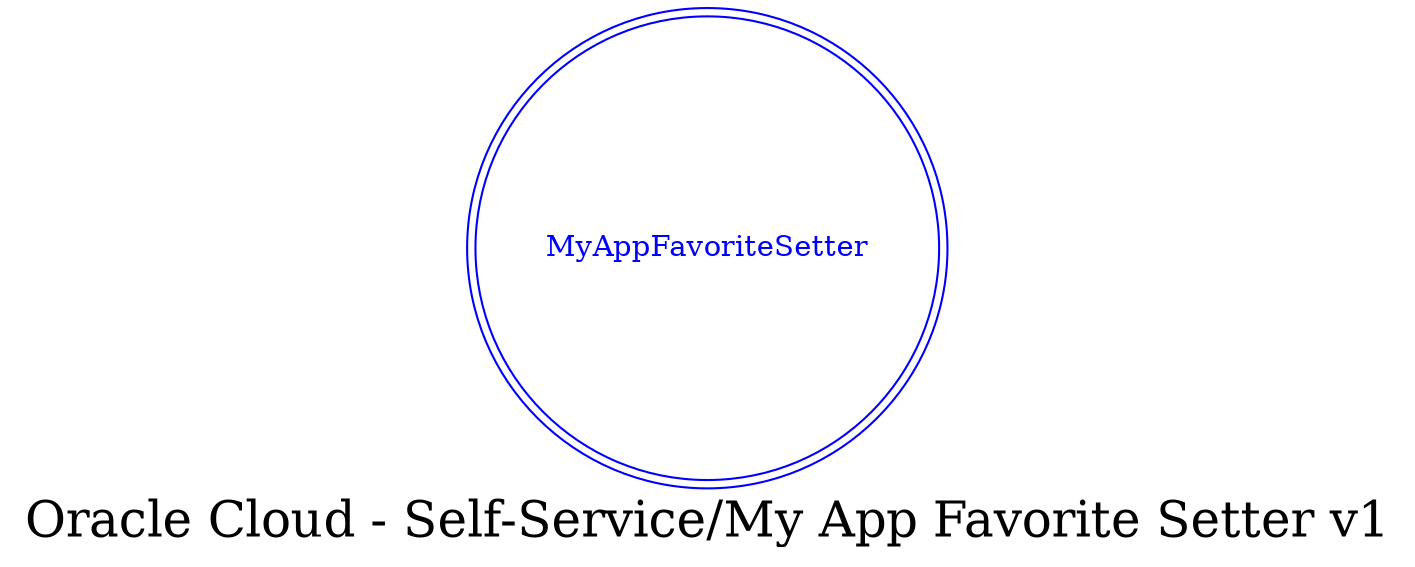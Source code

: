 digraph LexiconGraph {
graph[label="Oracle Cloud - Self-Service/My App Favorite Setter v1", fontsize=24]
splines=true
"MyAppFavoriteSetter" [color=blue, fontcolor=blue, shape=doublecircle]
}
